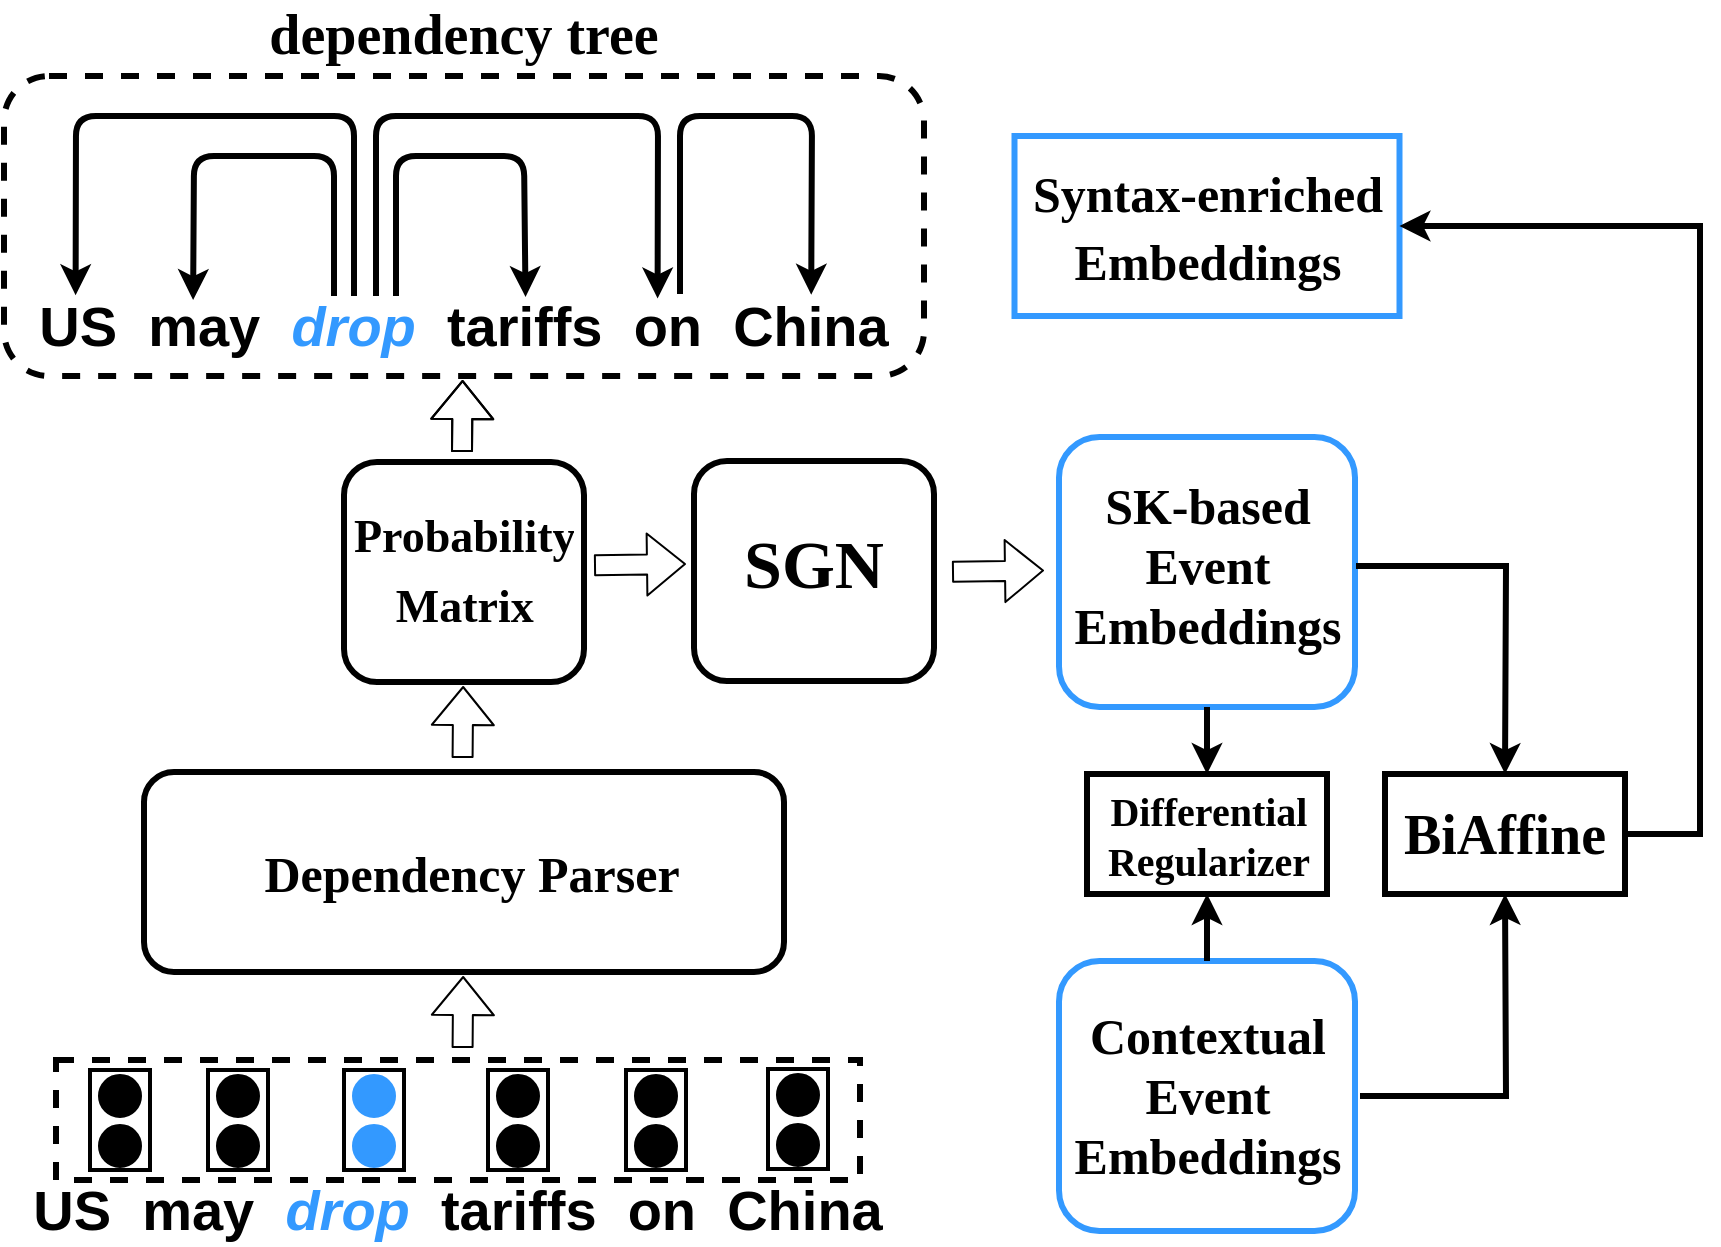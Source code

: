 <mxfile version="20.8.20" type="github">
  <diagram name="第 1 页" id="1LlGjjFq-itmGc15cI-b">
    <mxGraphModel dx="2215" dy="2036" grid="1" gridSize="10" guides="1" tooltips="1" connect="1" arrows="1" fold="1" page="1" pageScale="1" pageWidth="980" pageHeight="1390" math="0" shadow="0">
      <root>
        <mxCell id="0" />
        <mxCell id="1" parent="0" />
        <mxCell id="kfPwDd3YkVPb86NPEOGR-1" value="" style="rounded=1;whiteSpace=wrap;html=1;dashed=1;strokeWidth=3;" vertex="1" parent="1">
          <mxGeometry x="-928" y="-1075" width="460" height="150" as="geometry" />
        </mxCell>
        <mxCell id="kfPwDd3YkVPb86NPEOGR-2" value="&lt;b style=&quot;font-size: 28px;&quot;&gt;US&amp;nbsp; may&amp;nbsp; &lt;i&gt;&lt;font style=&quot;font-size: 28px;&quot; color=&quot;#3399ff&quot;&gt;drop&lt;/font&gt;&lt;/i&gt;&amp;nbsp; tariffs&amp;nbsp; on&amp;nbsp; China&lt;/b&gt;" style="text;html=1;strokeColor=none;fillColor=none;align=center;verticalAlign=middle;whiteSpace=wrap;rounded=0;fontSize=29;" vertex="1" parent="1">
          <mxGeometry x="-918" y="-965" width="440" height="30" as="geometry" />
        </mxCell>
        <mxCell id="kfPwDd3YkVPb86NPEOGR-3" value="" style="endArrow=classic;html=1;rounded=1;fontSize=29;entryX=0.07;entryY=-0.013;entryDx=0;entryDy=0;entryPerimeter=0;strokeWidth=3;" edge="1" parent="1">
          <mxGeometry width="50" height="50" relative="1" as="geometry">
            <mxPoint x="-753" y="-965" as="sourcePoint" />
            <mxPoint x="-892.2" y="-965.39" as="targetPoint" />
            <Array as="points">
              <mxPoint x="-753" y="-1055" />
              <mxPoint x="-892" y="-1055" />
            </Array>
          </mxGeometry>
        </mxCell>
        <mxCell id="kfPwDd3YkVPb86NPEOGR-4" value="" style="endArrow=classic;html=1;rounded=1;fontSize=29;entryX=0.199;entryY=0.067;entryDx=0;entryDy=0;entryPerimeter=0;strokeWidth=3;" edge="1" parent="1">
          <mxGeometry width="50" height="50" relative="1" as="geometry">
            <mxPoint x="-763" y="-965" as="sourcePoint" />
            <mxPoint x="-833.44" y="-962.99" as="targetPoint" />
            <Array as="points">
              <mxPoint x="-763" y="-1035" />
              <mxPoint x="-833" y="-1035" />
            </Array>
          </mxGeometry>
        </mxCell>
        <mxCell id="kfPwDd3YkVPb86NPEOGR-5" value="" style="endArrow=classic;html=1;rounded=1;fontSize=29;entryX=0.72;entryY=0.04;entryDx=0;entryDy=0;entryPerimeter=0;strokeWidth=3;" edge="1" parent="1" target="kfPwDd3YkVPb86NPEOGR-2">
          <mxGeometry width="50" height="50" relative="1" as="geometry">
            <mxPoint x="-742" y="-965" as="sourcePoint" />
            <mxPoint x="-608" y="-965" as="targetPoint" />
            <Array as="points">
              <mxPoint x="-742" y="-1055" />
              <mxPoint x="-601" y="-1055" />
            </Array>
          </mxGeometry>
        </mxCell>
        <mxCell id="kfPwDd3YkVPb86NPEOGR-6" value="" style="endArrow=classic;html=1;rounded=1;fontSize=29;entryX=0.579;entryY=0.016;entryDx=0;entryDy=0;entryPerimeter=0;strokeWidth=3;" edge="1" parent="1">
          <mxGeometry width="50" height="50" relative="1" as="geometry">
            <mxPoint x="-732" y="-965" as="sourcePoint" />
            <mxPoint x="-667.24" y="-964.52" as="targetPoint" />
            <Array as="points">
              <mxPoint x="-732" y="-1035" />
              <mxPoint x="-668" y="-1035" />
            </Array>
          </mxGeometry>
        </mxCell>
        <mxCell id="kfPwDd3YkVPb86NPEOGR-7" value="" style="endArrow=classic;html=1;rounded=1;fontSize=29;entryX=0.89;entryY=-0.022;entryDx=0;entryDy=0;entryPerimeter=0;strokeWidth=3;" edge="1" parent="1">
          <mxGeometry width="50" height="50" relative="1" as="geometry">
            <mxPoint x="-590" y="-966" as="sourcePoint" />
            <mxPoint x="-524.4" y="-965.66" as="targetPoint" />
            <Array as="points">
              <mxPoint x="-590" y="-1055" />
              <mxPoint x="-524" y="-1055" />
            </Array>
          </mxGeometry>
        </mxCell>
        <mxCell id="kfPwDd3YkVPb86NPEOGR-8" value="" style="shape=flexArrow;endArrow=classic;html=1;rounded=1;fontSize=29;fontColor=#3399FF;exitX=1;exitY=0.5;exitDx=0;exitDy=0;" edge="1" parent="1">
          <mxGeometry width="50" height="50" relative="1" as="geometry">
            <mxPoint x="-633" y="-830.42" as="sourcePoint" />
            <mxPoint x="-587" y="-831" as="targetPoint" />
          </mxGeometry>
        </mxCell>
        <mxCell id="kfPwDd3YkVPb86NPEOGR-9" value="" style="rounded=1;whiteSpace=wrap;html=1;fontSize=29;fontColor=#3399FF;strokeWidth=3;strokeColor=#3399FF;" vertex="1" parent="1">
          <mxGeometry x="-400.5" y="-894.5" width="148" height="135" as="geometry" />
        </mxCell>
        <mxCell id="kfPwDd3YkVPb86NPEOGR-10" value="" style="rounded=1;whiteSpace=wrap;html=1;fontSize=28;fontColor=#000000;strokeWidth=3;" vertex="1" parent="1">
          <mxGeometry x="-858" y="-727" width="320" height="100" as="geometry" />
        </mxCell>
        <mxCell id="kfPwDd3YkVPb86NPEOGR-11" value="&lt;font face=&quot;Times New Roman&quot; size=&quot;1&quot; style=&quot;&quot; color=&quot;#000000&quot;&gt;&lt;b style=&quot;font-size: 25px;&quot;&gt;Dependency Parser&lt;/b&gt;&lt;/font&gt;" style="text;strokeColor=none;fillColor=none;align=center;verticalAlign=middle;spacingLeft=4;spacingRight=4;overflow=hidden;points=[[0,0.5],[1,0.5]];portConstraint=eastwest;rotatable=0;whiteSpace=wrap;html=1;fontSize=29;fontColor=#3399FF;" vertex="1" parent="1">
          <mxGeometry x="-808" y="-727" width="228" height="100" as="geometry" />
        </mxCell>
        <mxCell id="kfPwDd3YkVPb86NPEOGR-13" value="&lt;span style=&quot;font-size: 28px;&quot;&gt;&lt;b&gt;US&amp;nbsp; may&amp;nbsp; &lt;i&gt;&lt;font style=&quot;font-size: 28px;&quot; color=&quot;#3399ff&quot;&gt;drop&lt;/font&gt;&amp;nbsp; &lt;/i&gt;tariffs&amp;nbsp; on&amp;nbsp; China&lt;/b&gt;&lt;/span&gt;" style="text;html=1;strokeColor=none;fillColor=none;align=center;verticalAlign=middle;whiteSpace=wrap;rounded=0;fontSize=29;" vertex="1" parent="1">
          <mxGeometry x="-921" y="-523" width="440" height="30" as="geometry" />
        </mxCell>
        <mxCell id="kfPwDd3YkVPb86NPEOGR-14" value="" style="rounded=0;whiteSpace=wrap;html=1;dashed=1;strokeWidth=3;" vertex="1" parent="1">
          <mxGeometry x="-902" y="-583" width="402" height="60" as="geometry" />
        </mxCell>
        <mxCell id="kfPwDd3YkVPb86NPEOGR-15" value="" style="rounded=0;whiteSpace=wrap;html=1;strokeWidth=2;rotation=90;" vertex="1" parent="1">
          <mxGeometry x="-895" y="-568" width="50" height="30" as="geometry" />
        </mxCell>
        <mxCell id="kfPwDd3YkVPb86NPEOGR-16" value="" style="ellipse;whiteSpace=wrap;html=1;aspect=fixed;strokeWidth=2;fillColor=#000000;" vertex="1" parent="1">
          <mxGeometry x="-880" y="-575" width="20" height="20" as="geometry" />
        </mxCell>
        <mxCell id="kfPwDd3YkVPb86NPEOGR-17" value="" style="ellipse;whiteSpace=wrap;html=1;aspect=fixed;strokeWidth=2;fillColor=#000000;" vertex="1" parent="1">
          <mxGeometry x="-880" y="-550" width="20" height="20" as="geometry" />
        </mxCell>
        <mxCell id="kfPwDd3YkVPb86NPEOGR-18" value="" style="rounded=0;whiteSpace=wrap;html=1;strokeWidth=2;rotation=90;" vertex="1" parent="1">
          <mxGeometry x="-836" y="-568" width="50" height="30" as="geometry" />
        </mxCell>
        <mxCell id="kfPwDd3YkVPb86NPEOGR-19" value="" style="ellipse;whiteSpace=wrap;html=1;aspect=fixed;strokeWidth=2;fillColor=#000000;" vertex="1" parent="1">
          <mxGeometry x="-821" y="-575" width="20" height="20" as="geometry" />
        </mxCell>
        <mxCell id="kfPwDd3YkVPb86NPEOGR-20" value="" style="ellipse;whiteSpace=wrap;html=1;aspect=fixed;strokeWidth=2;fillColor=#000000;" vertex="1" parent="1">
          <mxGeometry x="-821" y="-550" width="20" height="20" as="geometry" />
        </mxCell>
        <mxCell id="kfPwDd3YkVPb86NPEOGR-21" value="" style="rounded=0;whiteSpace=wrap;html=1;strokeWidth=2;rotation=90;" vertex="1" parent="1">
          <mxGeometry x="-696" y="-568" width="50" height="30" as="geometry" />
        </mxCell>
        <mxCell id="kfPwDd3YkVPb86NPEOGR-22" value="" style="ellipse;whiteSpace=wrap;html=1;aspect=fixed;strokeWidth=2;fillColor=#000000;" vertex="1" parent="1">
          <mxGeometry x="-681" y="-575" width="20" height="20" as="geometry" />
        </mxCell>
        <mxCell id="kfPwDd3YkVPb86NPEOGR-23" value="" style="ellipse;whiteSpace=wrap;html=1;aspect=fixed;strokeWidth=2;fillColor=#000000;" vertex="1" parent="1">
          <mxGeometry x="-681" y="-550" width="20" height="20" as="geometry" />
        </mxCell>
        <mxCell id="kfPwDd3YkVPb86NPEOGR-24" value="" style="rounded=0;whiteSpace=wrap;html=1;strokeWidth=2;rotation=90;" vertex="1" parent="1">
          <mxGeometry x="-556" y="-568.5" width="50" height="30" as="geometry" />
        </mxCell>
        <mxCell id="kfPwDd3YkVPb86NPEOGR-25" value="" style="ellipse;whiteSpace=wrap;html=1;aspect=fixed;strokeWidth=2;fillColor=#000000;" vertex="1" parent="1">
          <mxGeometry x="-541" y="-575.5" width="20" height="20" as="geometry" />
        </mxCell>
        <mxCell id="kfPwDd3YkVPb86NPEOGR-26" value="" style="ellipse;whiteSpace=wrap;html=1;aspect=fixed;strokeWidth=2;fillColor=#000000;" vertex="1" parent="1">
          <mxGeometry x="-541" y="-550.5" width="20" height="20" as="geometry" />
        </mxCell>
        <mxCell id="kfPwDd3YkVPb86NPEOGR-27" value="" style="rounded=0;whiteSpace=wrap;html=1;strokeWidth=2;rotation=90;" vertex="1" parent="1">
          <mxGeometry x="-627" y="-568" width="50" height="30" as="geometry" />
        </mxCell>
        <mxCell id="kfPwDd3YkVPb86NPEOGR-28" value="" style="ellipse;whiteSpace=wrap;html=1;aspect=fixed;strokeWidth=2;fillColor=#000000;" vertex="1" parent="1">
          <mxGeometry x="-612" y="-575" width="20" height="20" as="geometry" />
        </mxCell>
        <mxCell id="kfPwDd3YkVPb86NPEOGR-29" value="" style="ellipse;whiteSpace=wrap;html=1;aspect=fixed;strokeWidth=2;fillColor=#000000;" vertex="1" parent="1">
          <mxGeometry x="-612" y="-550" width="20" height="20" as="geometry" />
        </mxCell>
        <mxCell id="kfPwDd3YkVPb86NPEOGR-30" value="" style="rounded=0;whiteSpace=wrap;html=1;strokeWidth=2;rotation=90;" vertex="1" parent="1">
          <mxGeometry x="-768" y="-568" width="50" height="30" as="geometry" />
        </mxCell>
        <mxCell id="kfPwDd3YkVPb86NPEOGR-31" value="" style="ellipse;whiteSpace=wrap;html=1;aspect=fixed;strokeWidth=2;fillColor=#3399FF;strokeColor=#3399FF;" vertex="1" parent="1">
          <mxGeometry x="-753" y="-575" width="20" height="20" as="geometry" />
        </mxCell>
        <mxCell id="kfPwDd3YkVPb86NPEOGR-32" value="" style="ellipse;whiteSpace=wrap;html=1;aspect=fixed;strokeWidth=2;fillColor=#3399FF;strokeColor=#3399FF;" vertex="1" parent="1">
          <mxGeometry x="-753" y="-550" width="20" height="20" as="geometry" />
        </mxCell>
        <mxCell id="kfPwDd3YkVPb86NPEOGR-33" value="" style="rounded=1;whiteSpace=wrap;html=1;fontSize=29;fontColor=#3399FF;strokeWidth=3;" vertex="1" parent="1">
          <mxGeometry x="-758" y="-882" width="120" height="110" as="geometry" />
        </mxCell>
        <mxCell id="kfPwDd3YkVPb86NPEOGR-34" value="&lt;font face=&quot;Times New Roman&quot; size=&quot;1&quot; style=&quot;&quot; color=&quot;#000000&quot;&gt;&lt;b style=&quot;font-size: 23px;&quot;&gt;Probability Matrix&lt;/b&gt;&lt;/font&gt;" style="text;strokeColor=none;fillColor=none;align=center;verticalAlign=middle;spacingLeft=4;spacingRight=4;overflow=hidden;points=[[0,0.5],[1,0.5]];portConstraint=eastwest;rotatable=0;whiteSpace=wrap;html=1;fontSize=29;fontColor=#3399FF;strokeWidth=4;" vertex="1" parent="1">
          <mxGeometry x="-758" y="-876" width="120" height="92" as="geometry" />
        </mxCell>
        <mxCell id="kfPwDd3YkVPb86NPEOGR-35" value="" style="shape=flexArrow;endArrow=classic;html=1;rounded=1;fontSize=29;fontColor=#3399FF;" edge="1" parent="1">
          <mxGeometry width="50" height="50" relative="1" as="geometry">
            <mxPoint x="-699" y="-887" as="sourcePoint" />
            <mxPoint x="-698.71" y="-923" as="targetPoint" />
          </mxGeometry>
        </mxCell>
        <mxCell id="kfPwDd3YkVPb86NPEOGR-36" value="" style="shape=flexArrow;endArrow=classic;html=1;rounded=1;fontSize=29;fontColor=#3399FF;" edge="1" parent="1">
          <mxGeometry width="50" height="50" relative="1" as="geometry">
            <mxPoint x="-698.71" y="-734" as="sourcePoint" />
            <mxPoint x="-698.42" y="-770" as="targetPoint" />
          </mxGeometry>
        </mxCell>
        <mxCell id="kfPwDd3YkVPb86NPEOGR-37" value="" style="shape=flexArrow;endArrow=classic;html=1;rounded=1;fontSize=29;fontColor=#3399FF;" edge="1" parent="1">
          <mxGeometry width="50" height="50" relative="1" as="geometry">
            <mxPoint x="-699" y="-887" as="sourcePoint" />
            <mxPoint x="-698.71" y="-923" as="targetPoint" />
          </mxGeometry>
        </mxCell>
        <mxCell id="kfPwDd3YkVPb86NPEOGR-38" value="" style="shape=flexArrow;endArrow=classic;html=1;rounded=1;fontSize=29;fontColor=#3399FF;" edge="1" parent="1">
          <mxGeometry width="50" height="50" relative="1" as="geometry">
            <mxPoint x="-698.71" y="-589" as="sourcePoint" />
            <mxPoint x="-698.42" y="-625" as="targetPoint" />
          </mxGeometry>
        </mxCell>
        <mxCell id="kfPwDd3YkVPb86NPEOGR-40" value="" style="rounded=1;whiteSpace=wrap;html=1;fontSize=29;fontColor=#3399FF;strokeWidth=3;strokeColor=#3399FF;" vertex="1" parent="1">
          <mxGeometry x="-400.5" y="-632.5" width="148" height="135" as="geometry" />
        </mxCell>
        <mxCell id="kfPwDd3YkVPb86NPEOGR-41" value="" style="rounded=1;whiteSpace=wrap;html=1;fontSize=29;fontColor=#3399FF;strokeWidth=3;" vertex="1" parent="1">
          <mxGeometry x="-583" y="-882.5" width="120" height="110" as="geometry" />
        </mxCell>
        <mxCell id="kfPwDd3YkVPb86NPEOGR-42" value="&lt;font face=&quot;Times New Roman&quot; size=&quot;1&quot; style=&quot;&quot; color=&quot;#000000&quot;&gt;&lt;b style=&quot;font-size: 34px;&quot;&gt;SGN&lt;/b&gt;&lt;/font&gt;" style="text;strokeColor=none;fillColor=none;align=center;verticalAlign=middle;spacingLeft=4;spacingRight=4;overflow=hidden;points=[[0,0.5],[1,0.5]];portConstraint=eastwest;rotatable=0;whiteSpace=wrap;html=1;fontSize=29;fontColor=#3399FF;strokeWidth=4;" vertex="1" parent="1">
          <mxGeometry x="-583" y="-876.5" width="120" height="92" as="geometry" />
        </mxCell>
        <mxCell id="kfPwDd3YkVPb86NPEOGR-43" value="" style="shape=flexArrow;endArrow=classic;html=1;rounded=1;fontSize=29;fontColor=#3399FF;exitX=1;exitY=0.5;exitDx=0;exitDy=0;" edge="1" parent="1">
          <mxGeometry width="50" height="50" relative="1" as="geometry">
            <mxPoint x="-454" y="-827.13" as="sourcePoint" />
            <mxPoint x="-408" y="-827.71" as="targetPoint" />
          </mxGeometry>
        </mxCell>
        <mxCell id="kfPwDd3YkVPb86NPEOGR-44" value="" style="rounded=0;whiteSpace=wrap;html=1;strokeColor=#000000;strokeWidth=3;fontFamily=Times New Roman;fontSize=34;fillColor=none;gradientColor=default;" vertex="1" parent="1">
          <mxGeometry x="-386.5" y="-726" width="120" height="60" as="geometry" />
        </mxCell>
        <mxCell id="kfPwDd3YkVPb86NPEOGR-46" value="&lt;p style=&quot;line-height: 60%;&quot;&gt;&lt;font style=&quot;font-size: 20px;&quot;&gt;&lt;b&gt;Differential&lt;br&gt;&lt;/b&gt;&lt;/font&gt;&lt;font style=&quot;font-size: 20px;&quot;&gt;&lt;b&gt;Regularizer&lt;/b&gt;&lt;/font&gt;&lt;/p&gt;" style="text;html=1;strokeColor=none;fillColor=none;align=center;verticalAlign=middle;whiteSpace=wrap;rounded=0;fontSize=34;fontFamily=Times New Roman;" vertex="1" parent="1">
          <mxGeometry x="-414.5" y="-722" width="177" height="50" as="geometry" />
        </mxCell>
        <mxCell id="kfPwDd3YkVPb86NPEOGR-47" value="" style="rounded=0;whiteSpace=wrap;html=1;strokeColor=#000000;strokeWidth=3;fontFamily=Times New Roman;fontSize=34;fillColor=none;gradientColor=default;" vertex="1" parent="1">
          <mxGeometry x="-237.5" y="-726" width="120" height="60" as="geometry" />
        </mxCell>
        <mxCell id="kfPwDd3YkVPb86NPEOGR-48" value="&lt;p style=&quot;line-height: 60%;&quot;&gt;&lt;b style=&quot;&quot;&gt;&lt;font style=&quot;font-size: 28px;&quot;&gt;BiAffine&lt;/font&gt;&lt;/b&gt;&lt;/p&gt;" style="text;html=1;strokeColor=none;fillColor=none;align=center;verticalAlign=middle;whiteSpace=wrap;rounded=0;fontSize=34;fontFamily=Times New Roman;" vertex="1" parent="1">
          <mxGeometry x="-266" y="-736" width="177" height="80" as="geometry" />
        </mxCell>
        <mxCell id="kfPwDd3YkVPb86NPEOGR-49" value="&lt;div&gt;&lt;b&gt;dependency&amp;nbsp;&lt;span style=&quot;background-color: initial;&quot;&gt;tree&lt;/span&gt;&lt;/b&gt;&lt;/div&gt;" style="text;html=1;strokeColor=none;fillColor=none;align=center;verticalAlign=middle;whiteSpace=wrap;rounded=0;fontSize=28;fontFamily=Times New Roman;" vertex="1" parent="1">
          <mxGeometry x="-798" y="-1111" width="200" height="30" as="geometry" />
        </mxCell>
        <mxCell id="kfPwDd3YkVPb86NPEOGR-50" value="" style="rounded=0;whiteSpace=wrap;html=1;strokeColor=#3399FF;strokeWidth=3;fontFamily=Times New Roman;fontSize=34;fillColor=none;gradientColor=default;" vertex="1" parent="1">
          <mxGeometry x="-422.75" y="-1045" width="192.5" height="90" as="geometry" />
        </mxCell>
        <mxCell id="kfPwDd3YkVPb86NPEOGR-52" value="&lt;font style=&quot;font-size: 25px;&quot;&gt;&lt;b&gt;Syntax-enriched&lt;br&gt;Embeddings&lt;/b&gt;&lt;/font&gt;" style="text;html=1;strokeColor=none;fillColor=none;align=center;verticalAlign=middle;whiteSpace=wrap;rounded=0;fontSize=28;fontFamily=Times New Roman;" vertex="1" parent="1">
          <mxGeometry x="-441.5" y="-1030" width="230" height="60" as="geometry" />
        </mxCell>
        <mxCell id="kfPwDd3YkVPb86NPEOGR-53" value="&lt;b style=&quot;font-size: 25px;&quot;&gt;Contextual&lt;br&gt;Event&lt;br&gt;Embeddings&lt;/b&gt;" style="text;html=1;strokeColor=none;fillColor=none;align=center;verticalAlign=middle;whiteSpace=wrap;rounded=0;fontSize=23;fontFamily=Times New Roman;" vertex="1" parent="1">
          <mxGeometry x="-406.5" y="-615" width="160" height="100" as="geometry" />
        </mxCell>
        <mxCell id="kfPwDd3YkVPb86NPEOGR-54" value="&lt;b style=&quot;font-size: 25px;&quot;&gt;SK-based&lt;br&gt;Event&lt;br&gt;Embeddings&lt;/b&gt;" style="text;html=1;strokeColor=none;fillColor=none;align=center;verticalAlign=middle;whiteSpace=wrap;rounded=0;fontSize=23;fontFamily=Times New Roman;" vertex="1" parent="1">
          <mxGeometry x="-406" y="-880" width="160" height="100" as="geometry" />
        </mxCell>
        <mxCell id="kfPwDd3YkVPb86NPEOGR-66" style="edgeStyle=orthogonalEdgeStyle;rounded=0;orthogonalLoop=1;jettySize=auto;html=1;exitX=0.5;exitY=1;exitDx=0;exitDy=0;fontFamily=Times New Roman;fontSize=24;" edge="1" parent="1" source="kfPwDd3YkVPb86NPEOGR-47" target="kfPwDd3YkVPb86NPEOGR-47">
          <mxGeometry relative="1" as="geometry" />
        </mxCell>
        <mxCell id="kfPwDd3YkVPb86NPEOGR-67" value="" style="endArrow=classic;html=1;rounded=0;fontFamily=Times New Roman;fontSize=24;entryX=0.5;entryY=1;entryDx=0;entryDy=0;exitX=0.5;exitY=0;exitDx=0;exitDy=0;strokeWidth=3;" edge="1" parent="1" source="kfPwDd3YkVPb86NPEOGR-40" target="kfPwDd3YkVPb86NPEOGR-44">
          <mxGeometry width="50" height="50" relative="1" as="geometry">
            <mxPoint x="-170" y="-460" as="sourcePoint" />
            <mxPoint x="-120" y="-510" as="targetPoint" />
          </mxGeometry>
        </mxCell>
        <mxCell id="kfPwDd3YkVPb86NPEOGR-68" value="" style="endArrow=classic;html=1;rounded=0;fontFamily=Times New Roman;fontSize=24;exitX=0.5;exitY=1;exitDx=0;exitDy=0;entryX=0.5;entryY=0;entryDx=0;entryDy=0;strokeWidth=3;" edge="1" parent="1" source="kfPwDd3YkVPb86NPEOGR-9" target="kfPwDd3YkVPb86NPEOGR-44">
          <mxGeometry width="50" height="50" relative="1" as="geometry">
            <mxPoint x="-190" y="-734.5" as="sourcePoint" />
            <mxPoint x="-140" y="-784.5" as="targetPoint" />
          </mxGeometry>
        </mxCell>
        <mxCell id="kfPwDd3YkVPb86NPEOGR-71" value="" style="endArrow=classic;html=1;rounded=0;fontFamily=Times New Roman;fontSize=24;entryX=0.5;entryY=0;entryDx=0;entryDy=0;strokeWidth=3;" edge="1" parent="1" target="kfPwDd3YkVPb86NPEOGR-47">
          <mxGeometry width="50" height="50" relative="1" as="geometry">
            <mxPoint x="-252" y="-830" as="sourcePoint" />
            <mxPoint x="-202.5" y="-872.5" as="targetPoint" />
            <Array as="points">
              <mxPoint x="-177" y="-830" />
            </Array>
          </mxGeometry>
        </mxCell>
        <mxCell id="kfPwDd3YkVPb86NPEOGR-72" value="" style="endArrow=classic;html=1;rounded=0;fontFamily=Times New Roman;fontSize=24;entryX=0.5;entryY=1;entryDx=0;entryDy=0;strokeWidth=3;" edge="1" parent="1" target="kfPwDd3YkVPb86NPEOGR-47">
          <mxGeometry width="50" height="50" relative="1" as="geometry">
            <mxPoint x="-250" y="-565" as="sourcePoint" />
            <mxPoint x="-202.5" y="-605.5" as="targetPoint" />
            <Array as="points">
              <mxPoint x="-177" y="-565" />
            </Array>
          </mxGeometry>
        </mxCell>
        <mxCell id="kfPwDd3YkVPb86NPEOGR-74" value="" style="endArrow=classic;html=1;rounded=0;strokeWidth=3;fontFamily=Times New Roman;fontSize=24;exitX=1;exitY=0.5;exitDx=0;exitDy=0;entryX=1;entryY=0.5;entryDx=0;entryDy=0;" edge="1" parent="1" source="kfPwDd3YkVPb86NPEOGR-47" target="kfPwDd3YkVPb86NPEOGR-50">
          <mxGeometry width="50" height="50" relative="1" as="geometry">
            <mxPoint x="-250" y="-780" as="sourcePoint" />
            <mxPoint x="-50" y="-820" as="targetPoint" />
            <Array as="points">
              <mxPoint x="-80" y="-696" />
              <mxPoint x="-80" y="-850" />
              <mxPoint x="-80" y="-1000" />
            </Array>
          </mxGeometry>
        </mxCell>
      </root>
    </mxGraphModel>
  </diagram>
</mxfile>

